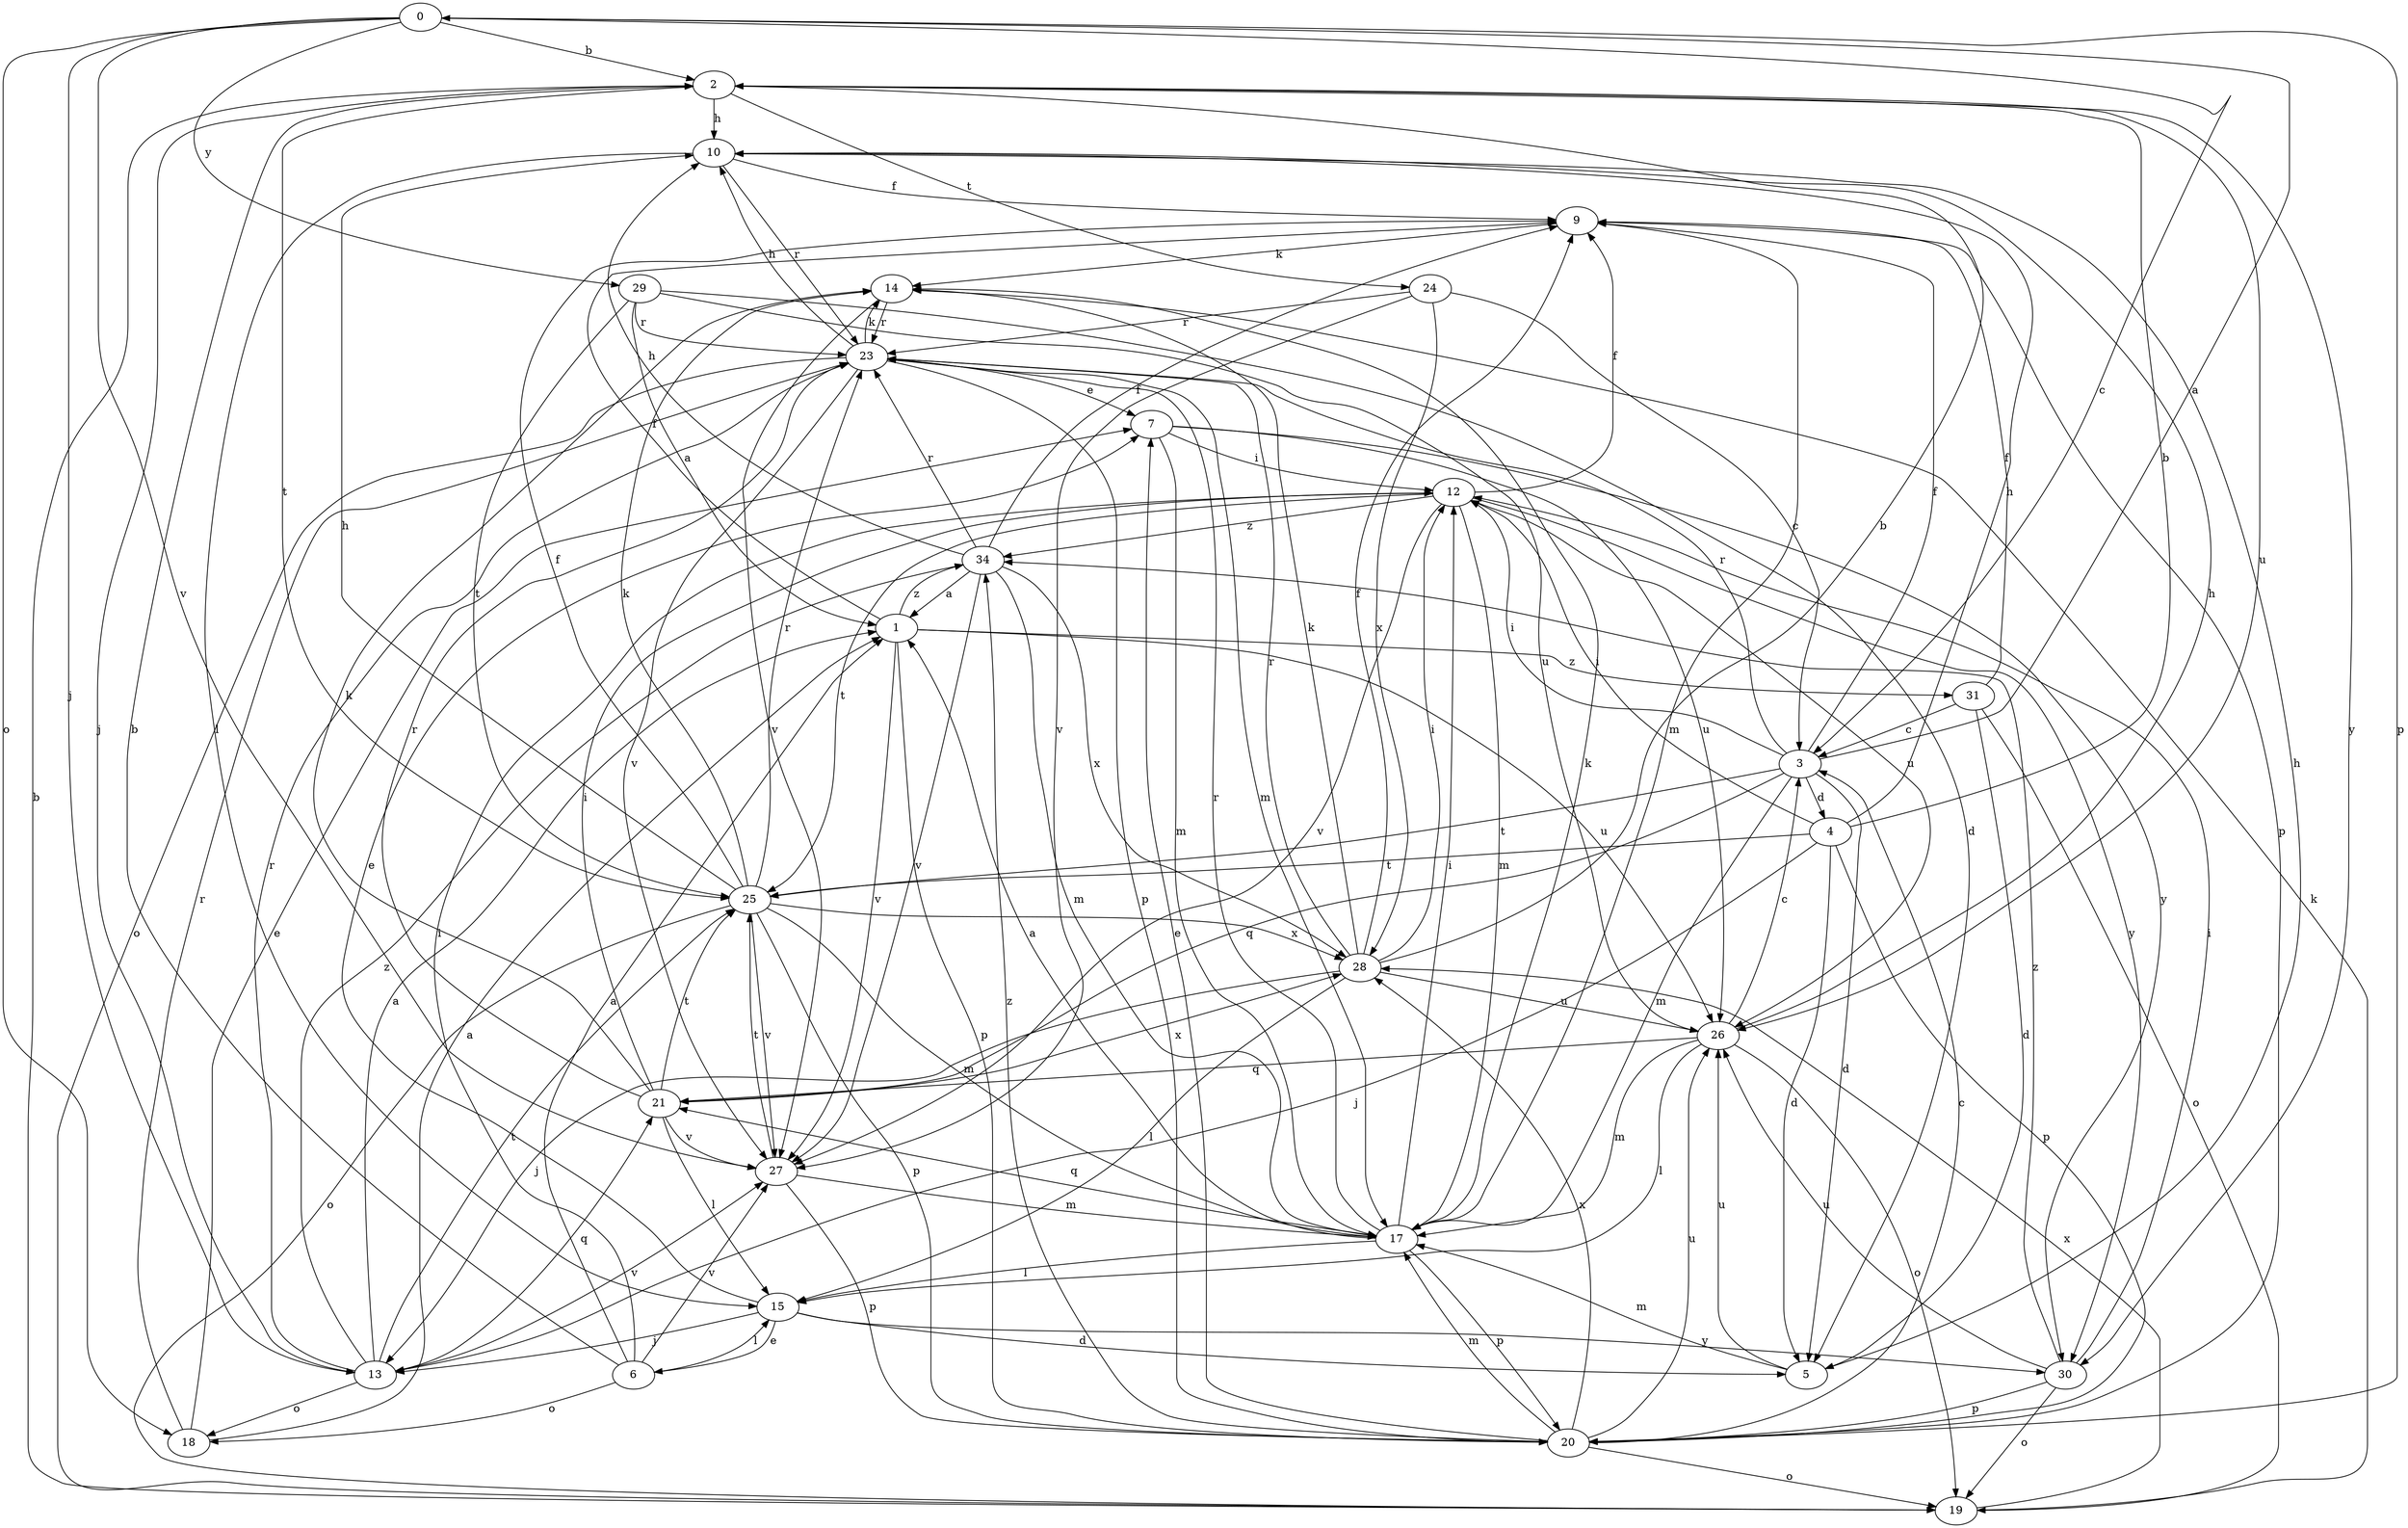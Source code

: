 strict digraph  {
0;
1;
2;
3;
4;
5;
6;
7;
9;
10;
12;
13;
14;
15;
17;
18;
19;
20;
21;
23;
24;
25;
26;
27;
28;
29;
30;
31;
34;
0 -> 2  [label=b];
0 -> 3  [label=c];
0 -> 13  [label=j];
0 -> 18  [label=o];
0 -> 20  [label=p];
0 -> 27  [label=v];
0 -> 29  [label=y];
1 -> 9  [label=f];
1 -> 20  [label=p];
1 -> 26  [label=u];
1 -> 27  [label=v];
1 -> 31  [label=z];
1 -> 34  [label=z];
2 -> 10  [label=h];
2 -> 13  [label=j];
2 -> 24  [label=t];
2 -> 25  [label=t];
2 -> 26  [label=u];
2 -> 30  [label=y];
3 -> 0  [label=a];
3 -> 4  [label=d];
3 -> 5  [label=d];
3 -> 9  [label=f];
3 -> 12  [label=i];
3 -> 17  [label=m];
3 -> 21  [label=q];
3 -> 23  [label=r];
3 -> 25  [label=t];
4 -> 2  [label=b];
4 -> 5  [label=d];
4 -> 10  [label=h];
4 -> 12  [label=i];
4 -> 13  [label=j];
4 -> 20  [label=p];
4 -> 25  [label=t];
5 -> 10  [label=h];
5 -> 17  [label=m];
5 -> 26  [label=u];
6 -> 1  [label=a];
6 -> 2  [label=b];
6 -> 12  [label=i];
6 -> 15  [label=l];
6 -> 18  [label=o];
6 -> 27  [label=v];
7 -> 12  [label=i];
7 -> 17  [label=m];
7 -> 26  [label=u];
7 -> 30  [label=y];
9 -> 14  [label=k];
9 -> 17  [label=m];
9 -> 20  [label=p];
10 -> 9  [label=f];
10 -> 15  [label=l];
10 -> 23  [label=r];
12 -> 9  [label=f];
12 -> 17  [label=m];
12 -> 25  [label=t];
12 -> 26  [label=u];
12 -> 27  [label=v];
12 -> 30  [label=y];
12 -> 34  [label=z];
13 -> 1  [label=a];
13 -> 18  [label=o];
13 -> 21  [label=q];
13 -> 23  [label=r];
13 -> 25  [label=t];
13 -> 27  [label=v];
13 -> 34  [label=z];
14 -> 23  [label=r];
14 -> 27  [label=v];
15 -> 5  [label=d];
15 -> 6  [label=e];
15 -> 7  [label=e];
15 -> 13  [label=j];
15 -> 30  [label=y];
17 -> 1  [label=a];
17 -> 12  [label=i];
17 -> 14  [label=k];
17 -> 15  [label=l];
17 -> 20  [label=p];
17 -> 21  [label=q];
17 -> 23  [label=r];
18 -> 1  [label=a];
18 -> 7  [label=e];
18 -> 23  [label=r];
19 -> 2  [label=b];
19 -> 14  [label=k];
19 -> 28  [label=x];
20 -> 3  [label=c];
20 -> 7  [label=e];
20 -> 17  [label=m];
20 -> 19  [label=o];
20 -> 26  [label=u];
20 -> 28  [label=x];
20 -> 34  [label=z];
21 -> 12  [label=i];
21 -> 14  [label=k];
21 -> 15  [label=l];
21 -> 23  [label=r];
21 -> 25  [label=t];
21 -> 27  [label=v];
21 -> 28  [label=x];
23 -> 7  [label=e];
23 -> 10  [label=h];
23 -> 14  [label=k];
23 -> 17  [label=m];
23 -> 19  [label=o];
23 -> 20  [label=p];
23 -> 27  [label=v];
24 -> 3  [label=c];
24 -> 23  [label=r];
24 -> 27  [label=v];
24 -> 28  [label=x];
25 -> 9  [label=f];
25 -> 10  [label=h];
25 -> 14  [label=k];
25 -> 17  [label=m];
25 -> 19  [label=o];
25 -> 20  [label=p];
25 -> 23  [label=r];
25 -> 27  [label=v];
25 -> 28  [label=x];
26 -> 3  [label=c];
26 -> 10  [label=h];
26 -> 15  [label=l];
26 -> 17  [label=m];
26 -> 19  [label=o];
26 -> 21  [label=q];
27 -> 17  [label=m];
27 -> 20  [label=p];
27 -> 25  [label=t];
28 -> 2  [label=b];
28 -> 9  [label=f];
28 -> 12  [label=i];
28 -> 13  [label=j];
28 -> 14  [label=k];
28 -> 15  [label=l];
28 -> 23  [label=r];
28 -> 26  [label=u];
29 -> 1  [label=a];
29 -> 5  [label=d];
29 -> 23  [label=r];
29 -> 25  [label=t];
29 -> 26  [label=u];
30 -> 12  [label=i];
30 -> 19  [label=o];
30 -> 20  [label=p];
30 -> 26  [label=u];
30 -> 34  [label=z];
31 -> 3  [label=c];
31 -> 5  [label=d];
31 -> 9  [label=f];
31 -> 19  [label=o];
34 -> 1  [label=a];
34 -> 9  [label=f];
34 -> 10  [label=h];
34 -> 17  [label=m];
34 -> 23  [label=r];
34 -> 27  [label=v];
34 -> 28  [label=x];
}
